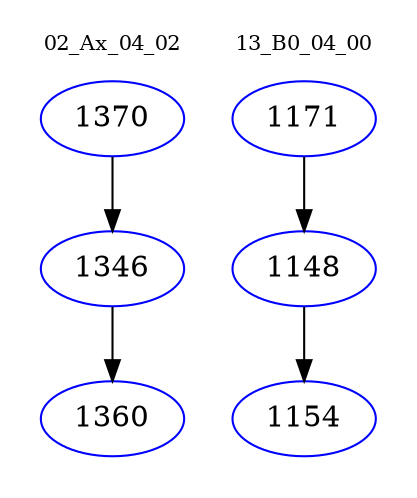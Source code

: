 digraph{
subgraph cluster_0 {
color = white
label = "02_Ax_04_02";
fontsize=10;
T0_1370 [label="1370", color="blue"]
T0_1370 -> T0_1346 [color="black"]
T0_1346 [label="1346", color="blue"]
T0_1346 -> T0_1360 [color="black"]
T0_1360 [label="1360", color="blue"]
}
subgraph cluster_1 {
color = white
label = "13_B0_04_00";
fontsize=10;
T1_1171 [label="1171", color="blue"]
T1_1171 -> T1_1148 [color="black"]
T1_1148 [label="1148", color="blue"]
T1_1148 -> T1_1154 [color="black"]
T1_1154 [label="1154", color="blue"]
}
}
